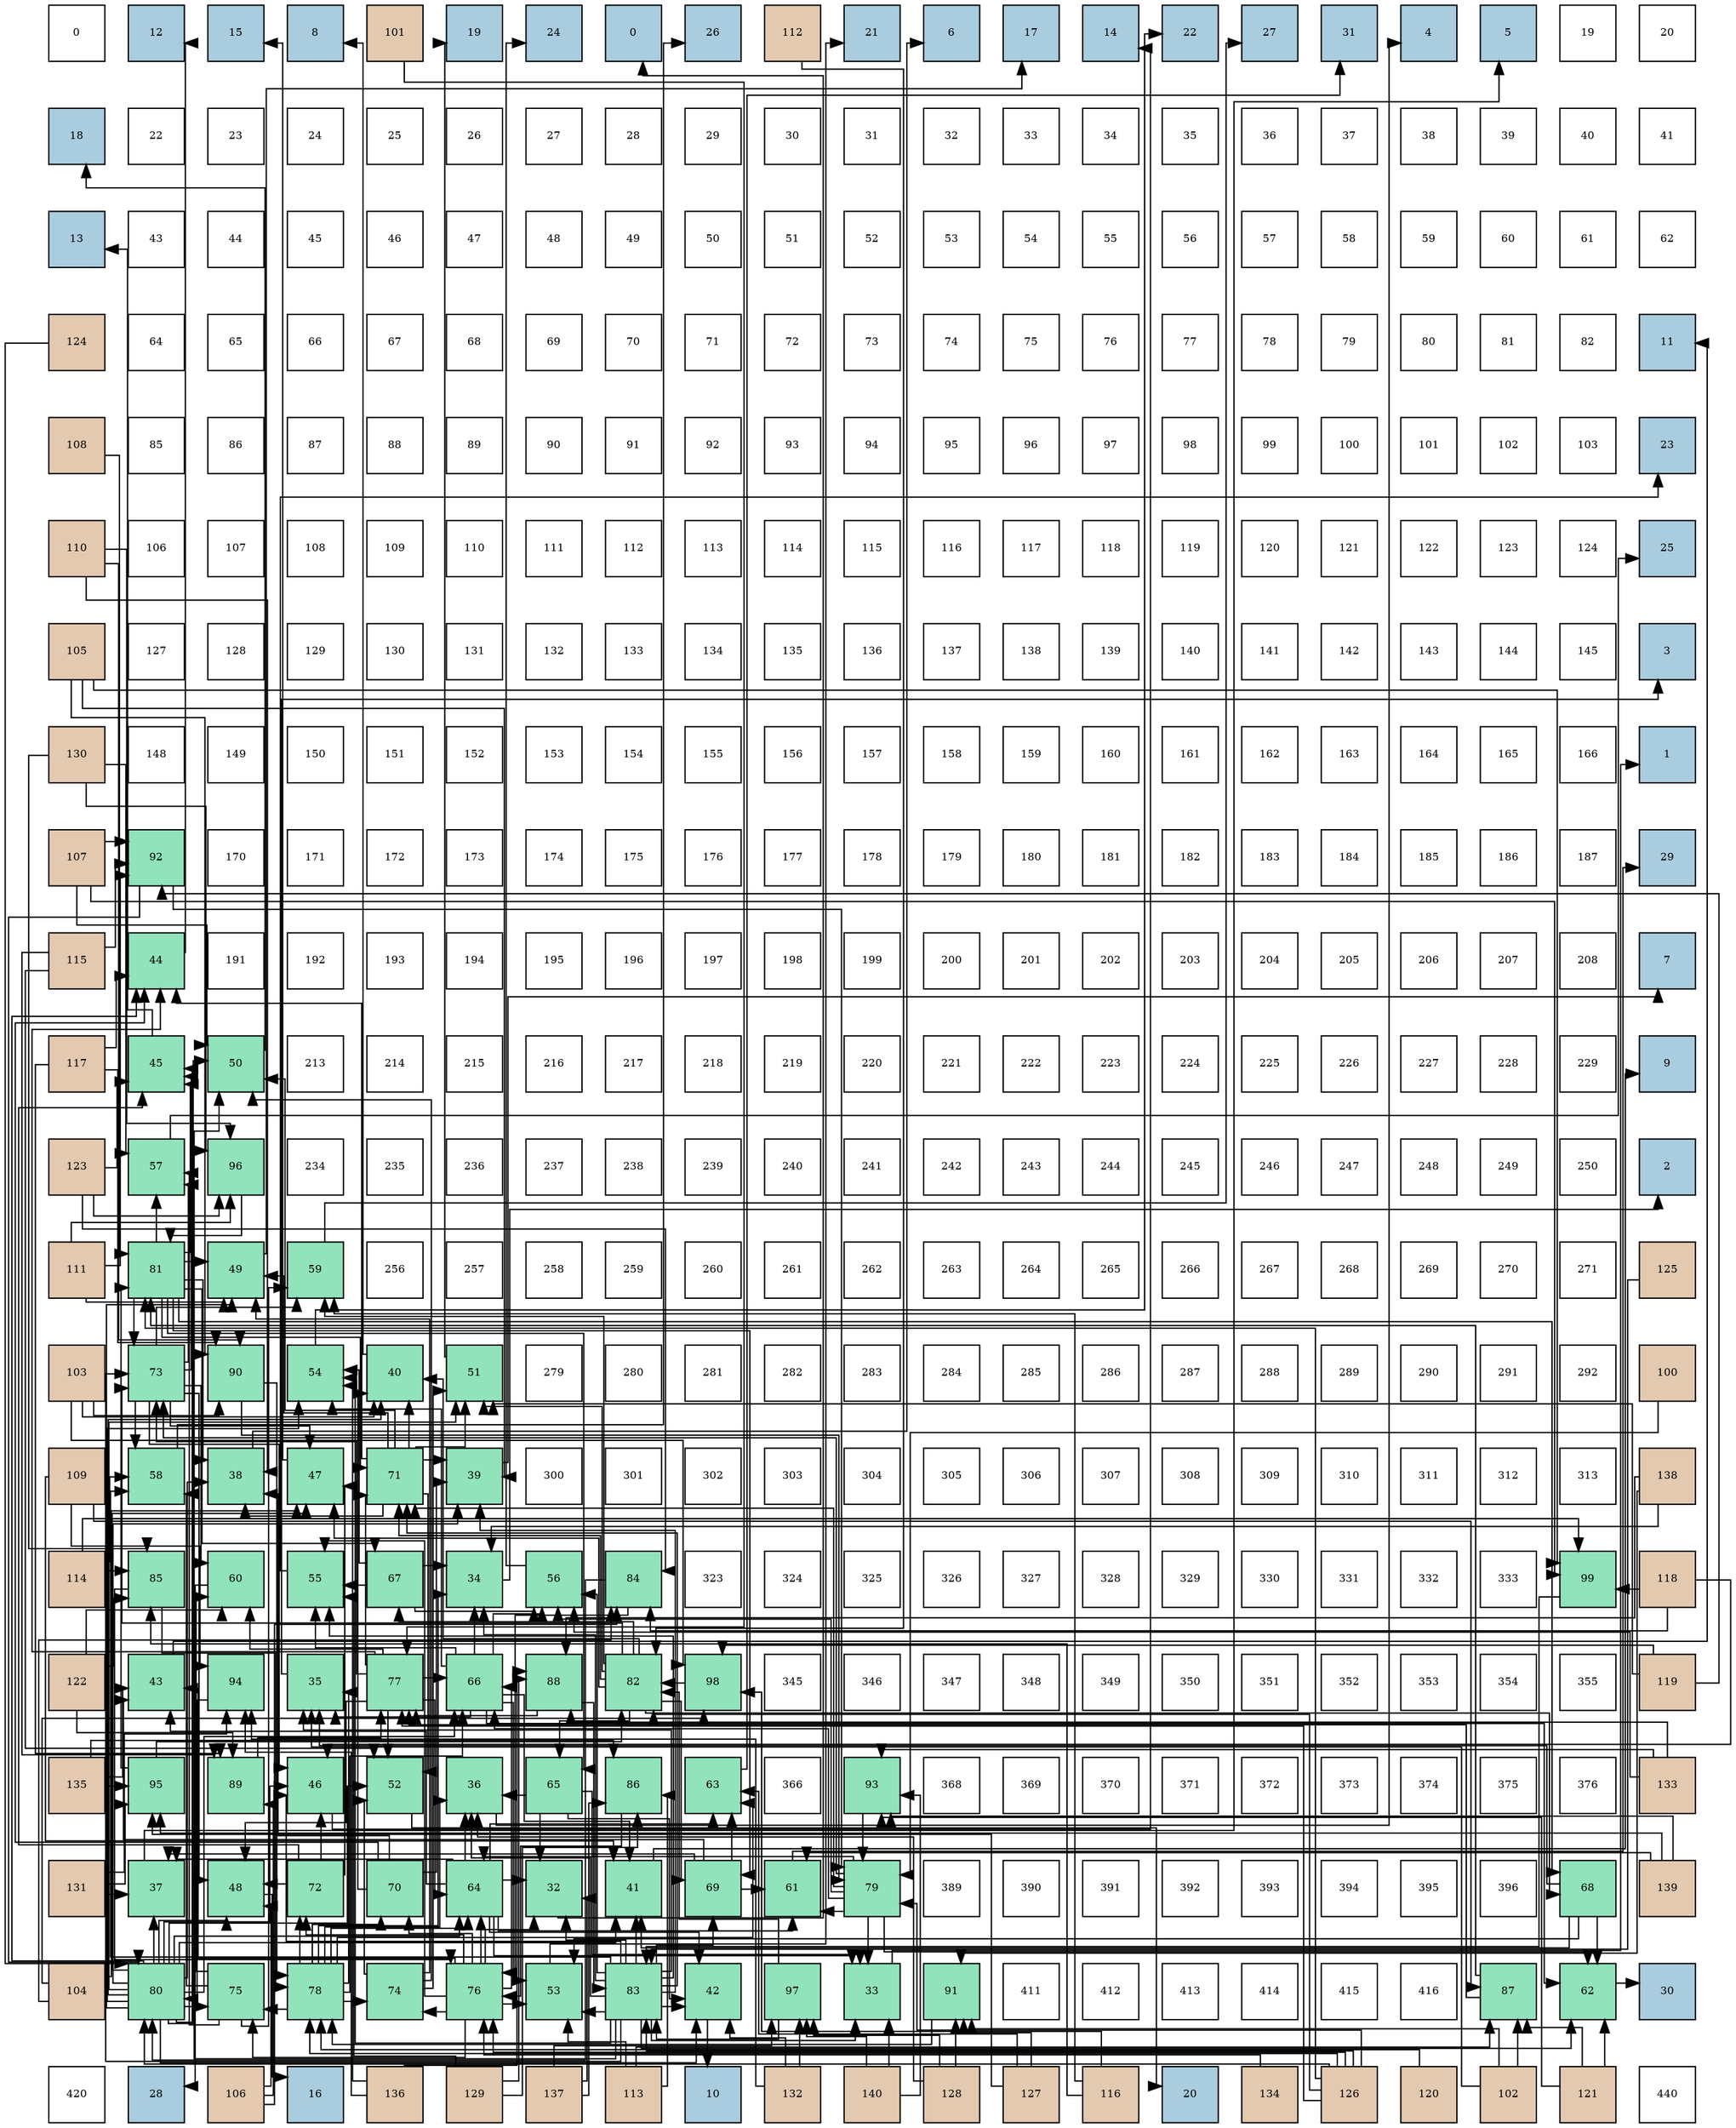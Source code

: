 digraph layout{
 rankdir=TB;
 splines=ortho;
 node [style=filled shape=square fixedsize=true width=0.6];
0[label="0", fontsize=8, fillcolor="#ffffff"];
1[label="12", fontsize=8, fillcolor="#a9ccde"];
2[label="15", fontsize=8, fillcolor="#a9ccde"];
3[label="8", fontsize=8, fillcolor="#a9ccde"];
4[label="101", fontsize=8, fillcolor="#e3c9af"];
5[label="19", fontsize=8, fillcolor="#a9ccde"];
6[label="24", fontsize=8, fillcolor="#a9ccde"];
7[label="0", fontsize=8, fillcolor="#a9ccde"];
8[label="26", fontsize=8, fillcolor="#a9ccde"];
9[label="112", fontsize=8, fillcolor="#e3c9af"];
10[label="21", fontsize=8, fillcolor="#a9ccde"];
11[label="6", fontsize=8, fillcolor="#a9ccde"];
12[label="17", fontsize=8, fillcolor="#a9ccde"];
13[label="14", fontsize=8, fillcolor="#a9ccde"];
14[label="22", fontsize=8, fillcolor="#a9ccde"];
15[label="27", fontsize=8, fillcolor="#a9ccde"];
16[label="31", fontsize=8, fillcolor="#a9ccde"];
17[label="4", fontsize=8, fillcolor="#a9ccde"];
18[label="5", fontsize=8, fillcolor="#a9ccde"];
19[label="19", fontsize=8, fillcolor="#ffffff"];
20[label="20", fontsize=8, fillcolor="#ffffff"];
21[label="18", fontsize=8, fillcolor="#a9ccde"];
22[label="22", fontsize=8, fillcolor="#ffffff"];
23[label="23", fontsize=8, fillcolor="#ffffff"];
24[label="24", fontsize=8, fillcolor="#ffffff"];
25[label="25", fontsize=8, fillcolor="#ffffff"];
26[label="26", fontsize=8, fillcolor="#ffffff"];
27[label="27", fontsize=8, fillcolor="#ffffff"];
28[label="28", fontsize=8, fillcolor="#ffffff"];
29[label="29", fontsize=8, fillcolor="#ffffff"];
30[label="30", fontsize=8, fillcolor="#ffffff"];
31[label="31", fontsize=8, fillcolor="#ffffff"];
32[label="32", fontsize=8, fillcolor="#ffffff"];
33[label="33", fontsize=8, fillcolor="#ffffff"];
34[label="34", fontsize=8, fillcolor="#ffffff"];
35[label="35", fontsize=8, fillcolor="#ffffff"];
36[label="36", fontsize=8, fillcolor="#ffffff"];
37[label="37", fontsize=8, fillcolor="#ffffff"];
38[label="38", fontsize=8, fillcolor="#ffffff"];
39[label="39", fontsize=8, fillcolor="#ffffff"];
40[label="40", fontsize=8, fillcolor="#ffffff"];
41[label="41", fontsize=8, fillcolor="#ffffff"];
42[label="13", fontsize=8, fillcolor="#a9ccde"];
43[label="43", fontsize=8, fillcolor="#ffffff"];
44[label="44", fontsize=8, fillcolor="#ffffff"];
45[label="45", fontsize=8, fillcolor="#ffffff"];
46[label="46", fontsize=8, fillcolor="#ffffff"];
47[label="47", fontsize=8, fillcolor="#ffffff"];
48[label="48", fontsize=8, fillcolor="#ffffff"];
49[label="49", fontsize=8, fillcolor="#ffffff"];
50[label="50", fontsize=8, fillcolor="#ffffff"];
51[label="51", fontsize=8, fillcolor="#ffffff"];
52[label="52", fontsize=8, fillcolor="#ffffff"];
53[label="53", fontsize=8, fillcolor="#ffffff"];
54[label="54", fontsize=8, fillcolor="#ffffff"];
55[label="55", fontsize=8, fillcolor="#ffffff"];
56[label="56", fontsize=8, fillcolor="#ffffff"];
57[label="57", fontsize=8, fillcolor="#ffffff"];
58[label="58", fontsize=8, fillcolor="#ffffff"];
59[label="59", fontsize=8, fillcolor="#ffffff"];
60[label="60", fontsize=8, fillcolor="#ffffff"];
61[label="61", fontsize=8, fillcolor="#ffffff"];
62[label="62", fontsize=8, fillcolor="#ffffff"];
63[label="124", fontsize=8, fillcolor="#e3c9af"];
64[label="64", fontsize=8, fillcolor="#ffffff"];
65[label="65", fontsize=8, fillcolor="#ffffff"];
66[label="66", fontsize=8, fillcolor="#ffffff"];
67[label="67", fontsize=8, fillcolor="#ffffff"];
68[label="68", fontsize=8, fillcolor="#ffffff"];
69[label="69", fontsize=8, fillcolor="#ffffff"];
70[label="70", fontsize=8, fillcolor="#ffffff"];
71[label="71", fontsize=8, fillcolor="#ffffff"];
72[label="72", fontsize=8, fillcolor="#ffffff"];
73[label="73", fontsize=8, fillcolor="#ffffff"];
74[label="74", fontsize=8, fillcolor="#ffffff"];
75[label="75", fontsize=8, fillcolor="#ffffff"];
76[label="76", fontsize=8, fillcolor="#ffffff"];
77[label="77", fontsize=8, fillcolor="#ffffff"];
78[label="78", fontsize=8, fillcolor="#ffffff"];
79[label="79", fontsize=8, fillcolor="#ffffff"];
80[label="80", fontsize=8, fillcolor="#ffffff"];
81[label="81", fontsize=8, fillcolor="#ffffff"];
82[label="82", fontsize=8, fillcolor="#ffffff"];
83[label="11", fontsize=8, fillcolor="#a9ccde"];
84[label="108", fontsize=8, fillcolor="#e3c9af"];
85[label="85", fontsize=8, fillcolor="#ffffff"];
86[label="86", fontsize=8, fillcolor="#ffffff"];
87[label="87", fontsize=8, fillcolor="#ffffff"];
88[label="88", fontsize=8, fillcolor="#ffffff"];
89[label="89", fontsize=8, fillcolor="#ffffff"];
90[label="90", fontsize=8, fillcolor="#ffffff"];
91[label="91", fontsize=8, fillcolor="#ffffff"];
92[label="92", fontsize=8, fillcolor="#ffffff"];
93[label="93", fontsize=8, fillcolor="#ffffff"];
94[label="94", fontsize=8, fillcolor="#ffffff"];
95[label="95", fontsize=8, fillcolor="#ffffff"];
96[label="96", fontsize=8, fillcolor="#ffffff"];
97[label="97", fontsize=8, fillcolor="#ffffff"];
98[label="98", fontsize=8, fillcolor="#ffffff"];
99[label="99", fontsize=8, fillcolor="#ffffff"];
100[label="100", fontsize=8, fillcolor="#ffffff"];
101[label="101", fontsize=8, fillcolor="#ffffff"];
102[label="102", fontsize=8, fillcolor="#ffffff"];
103[label="103", fontsize=8, fillcolor="#ffffff"];
104[label="23", fontsize=8, fillcolor="#a9ccde"];
105[label="110", fontsize=8, fillcolor="#e3c9af"];
106[label="106", fontsize=8, fillcolor="#ffffff"];
107[label="107", fontsize=8, fillcolor="#ffffff"];
108[label="108", fontsize=8, fillcolor="#ffffff"];
109[label="109", fontsize=8, fillcolor="#ffffff"];
110[label="110", fontsize=8, fillcolor="#ffffff"];
111[label="111", fontsize=8, fillcolor="#ffffff"];
112[label="112", fontsize=8, fillcolor="#ffffff"];
113[label="113", fontsize=8, fillcolor="#ffffff"];
114[label="114", fontsize=8, fillcolor="#ffffff"];
115[label="115", fontsize=8, fillcolor="#ffffff"];
116[label="116", fontsize=8, fillcolor="#ffffff"];
117[label="117", fontsize=8, fillcolor="#ffffff"];
118[label="118", fontsize=8, fillcolor="#ffffff"];
119[label="119", fontsize=8, fillcolor="#ffffff"];
120[label="120", fontsize=8, fillcolor="#ffffff"];
121[label="121", fontsize=8, fillcolor="#ffffff"];
122[label="122", fontsize=8, fillcolor="#ffffff"];
123[label="123", fontsize=8, fillcolor="#ffffff"];
124[label="124", fontsize=8, fillcolor="#ffffff"];
125[label="25", fontsize=8, fillcolor="#a9ccde"];
126[label="105", fontsize=8, fillcolor="#e3c9af"];
127[label="127", fontsize=8, fillcolor="#ffffff"];
128[label="128", fontsize=8, fillcolor="#ffffff"];
129[label="129", fontsize=8, fillcolor="#ffffff"];
130[label="130", fontsize=8, fillcolor="#ffffff"];
131[label="131", fontsize=8, fillcolor="#ffffff"];
132[label="132", fontsize=8, fillcolor="#ffffff"];
133[label="133", fontsize=8, fillcolor="#ffffff"];
134[label="134", fontsize=8, fillcolor="#ffffff"];
135[label="135", fontsize=8, fillcolor="#ffffff"];
136[label="136", fontsize=8, fillcolor="#ffffff"];
137[label="137", fontsize=8, fillcolor="#ffffff"];
138[label="138", fontsize=8, fillcolor="#ffffff"];
139[label="139", fontsize=8, fillcolor="#ffffff"];
140[label="140", fontsize=8, fillcolor="#ffffff"];
141[label="141", fontsize=8, fillcolor="#ffffff"];
142[label="142", fontsize=8, fillcolor="#ffffff"];
143[label="143", fontsize=8, fillcolor="#ffffff"];
144[label="144", fontsize=8, fillcolor="#ffffff"];
145[label="145", fontsize=8, fillcolor="#ffffff"];
146[label="3", fontsize=8, fillcolor="#a9ccde"];
147[label="130", fontsize=8, fillcolor="#e3c9af"];
148[label="148", fontsize=8, fillcolor="#ffffff"];
149[label="149", fontsize=8, fillcolor="#ffffff"];
150[label="150", fontsize=8, fillcolor="#ffffff"];
151[label="151", fontsize=8, fillcolor="#ffffff"];
152[label="152", fontsize=8, fillcolor="#ffffff"];
153[label="153", fontsize=8, fillcolor="#ffffff"];
154[label="154", fontsize=8, fillcolor="#ffffff"];
155[label="155", fontsize=8, fillcolor="#ffffff"];
156[label="156", fontsize=8, fillcolor="#ffffff"];
157[label="157", fontsize=8, fillcolor="#ffffff"];
158[label="158", fontsize=8, fillcolor="#ffffff"];
159[label="159", fontsize=8, fillcolor="#ffffff"];
160[label="160", fontsize=8, fillcolor="#ffffff"];
161[label="161", fontsize=8, fillcolor="#ffffff"];
162[label="162", fontsize=8, fillcolor="#ffffff"];
163[label="163", fontsize=8, fillcolor="#ffffff"];
164[label="164", fontsize=8, fillcolor="#ffffff"];
165[label="165", fontsize=8, fillcolor="#ffffff"];
166[label="166", fontsize=8, fillcolor="#ffffff"];
167[label="1", fontsize=8, fillcolor="#a9ccde"];
168[label="107", fontsize=8, fillcolor="#e3c9af"];
169[label="92", fontsize=8, fillcolor="#91e3bb"];
170[label="170", fontsize=8, fillcolor="#ffffff"];
171[label="171", fontsize=8, fillcolor="#ffffff"];
172[label="172", fontsize=8, fillcolor="#ffffff"];
173[label="173", fontsize=8, fillcolor="#ffffff"];
174[label="174", fontsize=8, fillcolor="#ffffff"];
175[label="175", fontsize=8, fillcolor="#ffffff"];
176[label="176", fontsize=8, fillcolor="#ffffff"];
177[label="177", fontsize=8, fillcolor="#ffffff"];
178[label="178", fontsize=8, fillcolor="#ffffff"];
179[label="179", fontsize=8, fillcolor="#ffffff"];
180[label="180", fontsize=8, fillcolor="#ffffff"];
181[label="181", fontsize=8, fillcolor="#ffffff"];
182[label="182", fontsize=8, fillcolor="#ffffff"];
183[label="183", fontsize=8, fillcolor="#ffffff"];
184[label="184", fontsize=8, fillcolor="#ffffff"];
185[label="185", fontsize=8, fillcolor="#ffffff"];
186[label="186", fontsize=8, fillcolor="#ffffff"];
187[label="187", fontsize=8, fillcolor="#ffffff"];
188[label="29", fontsize=8, fillcolor="#a9ccde"];
189[label="115", fontsize=8, fillcolor="#e3c9af"];
190[label="44", fontsize=8, fillcolor="#91e3bb"];
191[label="191", fontsize=8, fillcolor="#ffffff"];
192[label="192", fontsize=8, fillcolor="#ffffff"];
193[label="193", fontsize=8, fillcolor="#ffffff"];
194[label="194", fontsize=8, fillcolor="#ffffff"];
195[label="195", fontsize=8, fillcolor="#ffffff"];
196[label="196", fontsize=8, fillcolor="#ffffff"];
197[label="197", fontsize=8, fillcolor="#ffffff"];
198[label="198", fontsize=8, fillcolor="#ffffff"];
199[label="199", fontsize=8, fillcolor="#ffffff"];
200[label="200", fontsize=8, fillcolor="#ffffff"];
201[label="201", fontsize=8, fillcolor="#ffffff"];
202[label="202", fontsize=8, fillcolor="#ffffff"];
203[label="203", fontsize=8, fillcolor="#ffffff"];
204[label="204", fontsize=8, fillcolor="#ffffff"];
205[label="205", fontsize=8, fillcolor="#ffffff"];
206[label="206", fontsize=8, fillcolor="#ffffff"];
207[label="207", fontsize=8, fillcolor="#ffffff"];
208[label="208", fontsize=8, fillcolor="#ffffff"];
209[label="7", fontsize=8, fillcolor="#a9ccde"];
210[label="117", fontsize=8, fillcolor="#e3c9af"];
211[label="45", fontsize=8, fillcolor="#91e3bb"];
212[label="50", fontsize=8, fillcolor="#91e3bb"];
213[label="213", fontsize=8, fillcolor="#ffffff"];
214[label="214", fontsize=8, fillcolor="#ffffff"];
215[label="215", fontsize=8, fillcolor="#ffffff"];
216[label="216", fontsize=8, fillcolor="#ffffff"];
217[label="217", fontsize=8, fillcolor="#ffffff"];
218[label="218", fontsize=8, fillcolor="#ffffff"];
219[label="219", fontsize=8, fillcolor="#ffffff"];
220[label="220", fontsize=8, fillcolor="#ffffff"];
221[label="221", fontsize=8, fillcolor="#ffffff"];
222[label="222", fontsize=8, fillcolor="#ffffff"];
223[label="223", fontsize=8, fillcolor="#ffffff"];
224[label="224", fontsize=8, fillcolor="#ffffff"];
225[label="225", fontsize=8, fillcolor="#ffffff"];
226[label="226", fontsize=8, fillcolor="#ffffff"];
227[label="227", fontsize=8, fillcolor="#ffffff"];
228[label="228", fontsize=8, fillcolor="#ffffff"];
229[label="229", fontsize=8, fillcolor="#ffffff"];
230[label="9", fontsize=8, fillcolor="#a9ccde"];
231[label="123", fontsize=8, fillcolor="#e3c9af"];
232[label="57", fontsize=8, fillcolor="#91e3bb"];
233[label="96", fontsize=8, fillcolor="#91e3bb"];
234[label="234", fontsize=8, fillcolor="#ffffff"];
235[label="235", fontsize=8, fillcolor="#ffffff"];
236[label="236", fontsize=8, fillcolor="#ffffff"];
237[label="237", fontsize=8, fillcolor="#ffffff"];
238[label="238", fontsize=8, fillcolor="#ffffff"];
239[label="239", fontsize=8, fillcolor="#ffffff"];
240[label="240", fontsize=8, fillcolor="#ffffff"];
241[label="241", fontsize=8, fillcolor="#ffffff"];
242[label="242", fontsize=8, fillcolor="#ffffff"];
243[label="243", fontsize=8, fillcolor="#ffffff"];
244[label="244", fontsize=8, fillcolor="#ffffff"];
245[label="245", fontsize=8, fillcolor="#ffffff"];
246[label="246", fontsize=8, fillcolor="#ffffff"];
247[label="247", fontsize=8, fillcolor="#ffffff"];
248[label="248", fontsize=8, fillcolor="#ffffff"];
249[label="249", fontsize=8, fillcolor="#ffffff"];
250[label="250", fontsize=8, fillcolor="#ffffff"];
251[label="2", fontsize=8, fillcolor="#a9ccde"];
252[label="111", fontsize=8, fillcolor="#e3c9af"];
253[label="81", fontsize=8, fillcolor="#91e3bb"];
254[label="49", fontsize=8, fillcolor="#91e3bb"];
255[label="59", fontsize=8, fillcolor="#91e3bb"];
256[label="256", fontsize=8, fillcolor="#ffffff"];
257[label="257", fontsize=8, fillcolor="#ffffff"];
258[label="258", fontsize=8, fillcolor="#ffffff"];
259[label="259", fontsize=8, fillcolor="#ffffff"];
260[label="260", fontsize=8, fillcolor="#ffffff"];
261[label="261", fontsize=8, fillcolor="#ffffff"];
262[label="262", fontsize=8, fillcolor="#ffffff"];
263[label="263", fontsize=8, fillcolor="#ffffff"];
264[label="264", fontsize=8, fillcolor="#ffffff"];
265[label="265", fontsize=8, fillcolor="#ffffff"];
266[label="266", fontsize=8, fillcolor="#ffffff"];
267[label="267", fontsize=8, fillcolor="#ffffff"];
268[label="268", fontsize=8, fillcolor="#ffffff"];
269[label="269", fontsize=8, fillcolor="#ffffff"];
270[label="270", fontsize=8, fillcolor="#ffffff"];
271[label="271", fontsize=8, fillcolor="#ffffff"];
272[label="125", fontsize=8, fillcolor="#e3c9af"];
273[label="103", fontsize=8, fillcolor="#e3c9af"];
274[label="73", fontsize=8, fillcolor="#91e3bb"];
275[label="90", fontsize=8, fillcolor="#91e3bb"];
276[label="54", fontsize=8, fillcolor="#91e3bb"];
277[label="40", fontsize=8, fillcolor="#91e3bb"];
278[label="51", fontsize=8, fillcolor="#91e3bb"];
279[label="279", fontsize=8, fillcolor="#ffffff"];
280[label="280", fontsize=8, fillcolor="#ffffff"];
281[label="281", fontsize=8, fillcolor="#ffffff"];
282[label="282", fontsize=8, fillcolor="#ffffff"];
283[label="283", fontsize=8, fillcolor="#ffffff"];
284[label="284", fontsize=8, fillcolor="#ffffff"];
285[label="285", fontsize=8, fillcolor="#ffffff"];
286[label="286", fontsize=8, fillcolor="#ffffff"];
287[label="287", fontsize=8, fillcolor="#ffffff"];
288[label="288", fontsize=8, fillcolor="#ffffff"];
289[label="289", fontsize=8, fillcolor="#ffffff"];
290[label="290", fontsize=8, fillcolor="#ffffff"];
291[label="291", fontsize=8, fillcolor="#ffffff"];
292[label="292", fontsize=8, fillcolor="#ffffff"];
293[label="100", fontsize=8, fillcolor="#e3c9af"];
294[label="109", fontsize=8, fillcolor="#e3c9af"];
295[label="58", fontsize=8, fillcolor="#91e3bb"];
296[label="38", fontsize=8, fillcolor="#91e3bb"];
297[label="47", fontsize=8, fillcolor="#91e3bb"];
298[label="71", fontsize=8, fillcolor="#91e3bb"];
299[label="39", fontsize=8, fillcolor="#91e3bb"];
300[label="300", fontsize=8, fillcolor="#ffffff"];
301[label="301", fontsize=8, fillcolor="#ffffff"];
302[label="302", fontsize=8, fillcolor="#ffffff"];
303[label="303", fontsize=8, fillcolor="#ffffff"];
304[label="304", fontsize=8, fillcolor="#ffffff"];
305[label="305", fontsize=8, fillcolor="#ffffff"];
306[label="306", fontsize=8, fillcolor="#ffffff"];
307[label="307", fontsize=8, fillcolor="#ffffff"];
308[label="308", fontsize=8, fillcolor="#ffffff"];
309[label="309", fontsize=8, fillcolor="#ffffff"];
310[label="310", fontsize=8, fillcolor="#ffffff"];
311[label="311", fontsize=8, fillcolor="#ffffff"];
312[label="312", fontsize=8, fillcolor="#ffffff"];
313[label="313", fontsize=8, fillcolor="#ffffff"];
314[label="138", fontsize=8, fillcolor="#e3c9af"];
315[label="114", fontsize=8, fillcolor="#e3c9af"];
316[label="85", fontsize=8, fillcolor="#91e3bb"];
317[label="60", fontsize=8, fillcolor="#91e3bb"];
318[label="55", fontsize=8, fillcolor="#91e3bb"];
319[label="67", fontsize=8, fillcolor="#91e3bb"];
320[label="34", fontsize=8, fillcolor="#91e3bb"];
321[label="56", fontsize=8, fillcolor="#91e3bb"];
322[label="84", fontsize=8, fillcolor="#91e3bb"];
323[label="323", fontsize=8, fillcolor="#ffffff"];
324[label="324", fontsize=8, fillcolor="#ffffff"];
325[label="325", fontsize=8, fillcolor="#ffffff"];
326[label="326", fontsize=8, fillcolor="#ffffff"];
327[label="327", fontsize=8, fillcolor="#ffffff"];
328[label="328", fontsize=8, fillcolor="#ffffff"];
329[label="329", fontsize=8, fillcolor="#ffffff"];
330[label="330", fontsize=8, fillcolor="#ffffff"];
331[label="331", fontsize=8, fillcolor="#ffffff"];
332[label="332", fontsize=8, fillcolor="#ffffff"];
333[label="333", fontsize=8, fillcolor="#ffffff"];
334[label="99", fontsize=8, fillcolor="#91e3bb"];
335[label="118", fontsize=8, fillcolor="#e3c9af"];
336[label="122", fontsize=8, fillcolor="#e3c9af"];
337[label="43", fontsize=8, fillcolor="#91e3bb"];
338[label="94", fontsize=8, fillcolor="#91e3bb"];
339[label="35", fontsize=8, fillcolor="#91e3bb"];
340[label="77", fontsize=8, fillcolor="#91e3bb"];
341[label="66", fontsize=8, fillcolor="#91e3bb"];
342[label="88", fontsize=8, fillcolor="#91e3bb"];
343[label="82", fontsize=8, fillcolor="#91e3bb"];
344[label="98", fontsize=8, fillcolor="#91e3bb"];
345[label="345", fontsize=8, fillcolor="#ffffff"];
346[label="346", fontsize=8, fillcolor="#ffffff"];
347[label="347", fontsize=8, fillcolor="#ffffff"];
348[label="348", fontsize=8, fillcolor="#ffffff"];
349[label="349", fontsize=8, fillcolor="#ffffff"];
350[label="350", fontsize=8, fillcolor="#ffffff"];
351[label="351", fontsize=8, fillcolor="#ffffff"];
352[label="352", fontsize=8, fillcolor="#ffffff"];
353[label="353", fontsize=8, fillcolor="#ffffff"];
354[label="354", fontsize=8, fillcolor="#ffffff"];
355[label="355", fontsize=8, fillcolor="#ffffff"];
356[label="119", fontsize=8, fillcolor="#e3c9af"];
357[label="135", fontsize=8, fillcolor="#e3c9af"];
358[label="95", fontsize=8, fillcolor="#91e3bb"];
359[label="89", fontsize=8, fillcolor="#91e3bb"];
360[label="46", fontsize=8, fillcolor="#91e3bb"];
361[label="52", fontsize=8, fillcolor="#91e3bb"];
362[label="36", fontsize=8, fillcolor="#91e3bb"];
363[label="65", fontsize=8, fillcolor="#91e3bb"];
364[label="86", fontsize=8, fillcolor="#91e3bb"];
365[label="63", fontsize=8, fillcolor="#91e3bb"];
366[label="366", fontsize=8, fillcolor="#ffffff"];
367[label="93", fontsize=8, fillcolor="#91e3bb"];
368[label="368", fontsize=8, fillcolor="#ffffff"];
369[label="369", fontsize=8, fillcolor="#ffffff"];
370[label="370", fontsize=8, fillcolor="#ffffff"];
371[label="371", fontsize=8, fillcolor="#ffffff"];
372[label="372", fontsize=8, fillcolor="#ffffff"];
373[label="373", fontsize=8, fillcolor="#ffffff"];
374[label="374", fontsize=8, fillcolor="#ffffff"];
375[label="375", fontsize=8, fillcolor="#ffffff"];
376[label="376", fontsize=8, fillcolor="#ffffff"];
377[label="133", fontsize=8, fillcolor="#e3c9af"];
378[label="131", fontsize=8, fillcolor="#e3c9af"];
379[label="37", fontsize=8, fillcolor="#91e3bb"];
380[label="48", fontsize=8, fillcolor="#91e3bb"];
381[label="72", fontsize=8, fillcolor="#91e3bb"];
382[label="70", fontsize=8, fillcolor="#91e3bb"];
383[label="64", fontsize=8, fillcolor="#91e3bb"];
384[label="32", fontsize=8, fillcolor="#91e3bb"];
385[label="41", fontsize=8, fillcolor="#91e3bb"];
386[label="69", fontsize=8, fillcolor="#91e3bb"];
387[label="61", fontsize=8, fillcolor="#91e3bb"];
388[label="79", fontsize=8, fillcolor="#91e3bb"];
389[label="389", fontsize=8, fillcolor="#ffffff"];
390[label="390", fontsize=8, fillcolor="#ffffff"];
391[label="391", fontsize=8, fillcolor="#ffffff"];
392[label="392", fontsize=8, fillcolor="#ffffff"];
393[label="393", fontsize=8, fillcolor="#ffffff"];
394[label="394", fontsize=8, fillcolor="#ffffff"];
395[label="395", fontsize=8, fillcolor="#ffffff"];
396[label="396", fontsize=8, fillcolor="#ffffff"];
397[label="68", fontsize=8, fillcolor="#91e3bb"];
398[label="139", fontsize=8, fillcolor="#e3c9af"];
399[label="104", fontsize=8, fillcolor="#e3c9af"];
400[label="80", fontsize=8, fillcolor="#91e3bb"];
401[label="75", fontsize=8, fillcolor="#91e3bb"];
402[label="78", fontsize=8, fillcolor="#91e3bb"];
403[label="74", fontsize=8, fillcolor="#91e3bb"];
404[label="76", fontsize=8, fillcolor="#91e3bb"];
405[label="53", fontsize=8, fillcolor="#91e3bb"];
406[label="83", fontsize=8, fillcolor="#91e3bb"];
407[label="42", fontsize=8, fillcolor="#91e3bb"];
408[label="97", fontsize=8, fillcolor="#91e3bb"];
409[label="33", fontsize=8, fillcolor="#91e3bb"];
410[label="91", fontsize=8, fillcolor="#91e3bb"];
411[label="411", fontsize=8, fillcolor="#ffffff"];
412[label="412", fontsize=8, fillcolor="#ffffff"];
413[label="413", fontsize=8, fillcolor="#ffffff"];
414[label="414", fontsize=8, fillcolor="#ffffff"];
415[label="415", fontsize=8, fillcolor="#ffffff"];
416[label="416", fontsize=8, fillcolor="#ffffff"];
417[label="87", fontsize=8, fillcolor="#91e3bb"];
418[label="62", fontsize=8, fillcolor="#91e3bb"];
419[label="30", fontsize=8, fillcolor="#a9ccde"];
420[label="420", fontsize=8, fillcolor="#ffffff"];
421[label="28", fontsize=8, fillcolor="#a9ccde"];
422[label="106", fontsize=8, fillcolor="#e3c9af"];
423[label="16", fontsize=8, fillcolor="#a9ccde"];
424[label="136", fontsize=8, fillcolor="#e3c9af"];
425[label="129", fontsize=8, fillcolor="#e3c9af"];
426[label="137", fontsize=8, fillcolor="#e3c9af"];
427[label="113", fontsize=8, fillcolor="#e3c9af"];
428[label="10", fontsize=8, fillcolor="#a9ccde"];
429[label="132", fontsize=8, fillcolor="#e3c9af"];
430[label="140", fontsize=8, fillcolor="#e3c9af"];
431[label="128", fontsize=8, fillcolor="#e3c9af"];
432[label="127", fontsize=8, fillcolor="#e3c9af"];
433[label="116", fontsize=8, fillcolor="#e3c9af"];
434[label="20", fontsize=8, fillcolor="#a9ccde"];
435[label="134", fontsize=8, fillcolor="#e3c9af"];
436[label="126", fontsize=8, fillcolor="#e3c9af"];
437[label="120", fontsize=8, fillcolor="#e3c9af"];
438[label="102", fontsize=8, fillcolor="#e3c9af"];
439[label="121", fontsize=8, fillcolor="#e3c9af"];
440[label="440", fontsize=8, fillcolor="#ffffff"];
edge [constraint=false, style=vis];384 -> 7;
409 -> 167;
320 -> 251;
339 -> 146;
362 -> 17;
379 -> 18;
296 -> 11;
299 -> 209;
277 -> 3;
385 -> 230;
407 -> 428;
337 -> 83;
190 -> 1;
211 -> 42;
360 -> 13;
297 -> 2;
380 -> 423;
254 -> 12;
212 -> 21;
278 -> 5;
361 -> 434;
405 -> 10;
276 -> 14;
318 -> 104;
321 -> 6;
232 -> 125;
295 -> 8;
255 -> 15;
317 -> 421;
387 -> 188;
418 -> 419;
365 -> 16;
383 -> 384;
383 -> 409;
383 -> 362;
383 -> 379;
383 -> 407;
383 -> 337;
383 -> 387;
383 -> 365;
363 -> 384;
363 -> 409;
363 -> 362;
363 -> 407;
341 -> 320;
341 -> 339;
341 -> 385;
341 -> 405;
341 -> 276;
341 -> 318;
341 -> 321;
341 -> 418;
319 -> 320;
319 -> 276;
319 -> 318;
319 -> 321;
397 -> 339;
397 -> 385;
397 -> 405;
397 -> 418;
386 -> 379;
386 -> 337;
386 -> 387;
386 -> 365;
382 -> 296;
382 -> 299;
382 -> 277;
382 -> 190;
298 -> 296;
298 -> 299;
298 -> 277;
298 -> 190;
298 -> 254;
298 -> 212;
298 -> 278;
298 -> 361;
381 -> 211;
381 -> 360;
381 -> 297;
381 -> 380;
274 -> 211;
274 -> 360;
274 -> 297;
274 -> 380;
274 -> 232;
274 -> 295;
274 -> 255;
274 -> 317;
403 -> 254;
403 -> 212;
403 -> 278;
403 -> 361;
401 -> 232;
401 -> 295;
401 -> 255;
401 -> 317;
404 -> 384;
404 -> 337;
404 -> 405;
404 -> 318;
404 -> 383;
404 -> 341;
404 -> 382;
404 -> 381;
404 -> 403;
404 -> 401;
340 -> 190;
340 -> 380;
340 -> 361;
340 -> 317;
340 -> 383;
340 -> 341;
340 -> 298;
340 -> 274;
402 -> 320;
402 -> 339;
402 -> 362;
402 -> 365;
402 -> 383;
402 -> 341;
402 -> 382;
402 -> 381;
402 -> 403;
402 -> 401;
388 -> 409;
388 -> 321;
388 -> 387;
388 -> 418;
388 -> 383;
388 -> 341;
388 -> 298;
388 -> 274;
400 -> 379;
400 -> 296;
400 -> 299;
400 -> 277;
400 -> 385;
400 -> 407;
400 -> 190;
400 -> 211;
400 -> 360;
400 -> 297;
400 -> 380;
400 -> 254;
400 -> 212;
400 -> 278;
400 -> 361;
400 -> 276;
400 -> 383;
400 -> 341;
400 -> 401;
253 -> 296;
253 -> 211;
253 -> 254;
253 -> 232;
253 -> 363;
253 -> 319;
253 -> 397;
253 -> 386;
253 -> 298;
253 -> 274;
343 -> 277;
343 -> 297;
343 -> 278;
343 -> 255;
343 -> 363;
343 -> 319;
343 -> 397;
343 -> 386;
343 -> 298;
343 -> 274;
406 -> 384;
406 -> 409;
406 -> 320;
406 -> 339;
406 -> 362;
406 -> 299;
406 -> 385;
406 -> 407;
406 -> 360;
406 -> 212;
406 -> 405;
406 -> 276;
406 -> 318;
406 -> 321;
406 -> 295;
406 -> 418;
406 -> 386;
406 -> 298;
406 -> 274;
322 -> 404;
322 -> 400;
316 -> 404;
316 -> 402;
364 -> 404;
417 -> 340;
417 -> 253;
342 -> 340;
342 -> 406;
359 -> 340;
275 -> 402;
275 -> 388;
410 -> 402;
169 -> 388;
169 -> 400;
367 -> 388;
338 -> 400;
358 -> 253;
358 -> 343;
233 -> 253;
408 -> 343;
408 -> 406;
344 -> 343;
334 -> 406;
293 -> 388;
4 -> 340;
438 -> 339;
438 -> 417;
438 -> 410;
273 -> 277;
273 -> 275;
273 -> 344;
399 -> 297;
399 -> 322;
399 -> 344;
126 -> 299;
126 -> 275;
126 -> 334;
422 -> 380;
422 -> 322;
422 -> 359;
168 -> 212;
168 -> 169;
168 -> 334;
84 -> 253;
294 -> 385;
294 -> 417;
294 -> 338;
105 -> 296;
105 -> 275;
105 -> 233;
252 -> 254;
252 -> 169;
252 -> 233;
9 -> 343;
427 -> 405;
427 -> 364;
427 -> 417;
315 -> 295;
315 -> 316;
315 -> 334;
189 -> 361;
189 -> 359;
189 -> 169;
433 -> 255;
433 -> 316;
433 -> 344;
210 -> 190;
210 -> 359;
210 -> 275;
335 -> 360;
335 -> 322;
335 -> 334;
356 -> 278;
356 -> 169;
356 -> 344;
437 -> 402;
439 -> 418;
439 -> 417;
439 -> 367;
336 -> 317;
336 -> 316;
336 -> 359;
231 -> 211;
231 -> 322;
231 -> 233;
63 -> 400;
272 -> 406;
436 -> 404;
436 -> 340;
436 -> 402;
436 -> 388;
436 -> 400;
436 -> 253;
436 -> 343;
436 -> 406;
432 -> 365;
432 -> 410;
432 -> 358;
431 -> 362;
431 -> 410;
431 -> 408;
425 -> 318;
425 -> 364;
425 -> 342;
147 -> 232;
147 -> 316;
147 -> 233;
378 -> 379;
378 -> 338;
378 -> 358;
429 -> 407;
429 -> 338;
429 -> 408;
377 -> 321;
377 -> 342;
377 -> 367;
435 -> 404;
357 -> 337;
357 -> 364;
357 -> 358;
424 -> 276;
424 -> 342;
424 -> 338;
426 -> 384;
426 -> 364;
426 -> 408;
314 -> 320;
314 -> 342;
314 -> 410;
398 -> 387;
398 -> 367;
398 -> 358;
430 -> 409;
430 -> 367;
430 -> 408;
edge [constraint=true, style=invis];
0 -> 21 -> 42 -> 63 -> 84 -> 105 -> 126 -> 147 -> 168 -> 189 -> 210 -> 231 -> 252 -> 273 -> 294 -> 315 -> 336 -> 357 -> 378 -> 399 -> 420;
1 -> 22 -> 43 -> 64 -> 85 -> 106 -> 127 -> 148 -> 169 -> 190 -> 211 -> 232 -> 253 -> 274 -> 295 -> 316 -> 337 -> 358 -> 379 -> 400 -> 421;
2 -> 23 -> 44 -> 65 -> 86 -> 107 -> 128 -> 149 -> 170 -> 191 -> 212 -> 233 -> 254 -> 275 -> 296 -> 317 -> 338 -> 359 -> 380 -> 401 -> 422;
3 -> 24 -> 45 -> 66 -> 87 -> 108 -> 129 -> 150 -> 171 -> 192 -> 213 -> 234 -> 255 -> 276 -> 297 -> 318 -> 339 -> 360 -> 381 -> 402 -> 423;
4 -> 25 -> 46 -> 67 -> 88 -> 109 -> 130 -> 151 -> 172 -> 193 -> 214 -> 235 -> 256 -> 277 -> 298 -> 319 -> 340 -> 361 -> 382 -> 403 -> 424;
5 -> 26 -> 47 -> 68 -> 89 -> 110 -> 131 -> 152 -> 173 -> 194 -> 215 -> 236 -> 257 -> 278 -> 299 -> 320 -> 341 -> 362 -> 383 -> 404 -> 425;
6 -> 27 -> 48 -> 69 -> 90 -> 111 -> 132 -> 153 -> 174 -> 195 -> 216 -> 237 -> 258 -> 279 -> 300 -> 321 -> 342 -> 363 -> 384 -> 405 -> 426;
7 -> 28 -> 49 -> 70 -> 91 -> 112 -> 133 -> 154 -> 175 -> 196 -> 217 -> 238 -> 259 -> 280 -> 301 -> 322 -> 343 -> 364 -> 385 -> 406 -> 427;
8 -> 29 -> 50 -> 71 -> 92 -> 113 -> 134 -> 155 -> 176 -> 197 -> 218 -> 239 -> 260 -> 281 -> 302 -> 323 -> 344 -> 365 -> 386 -> 407 -> 428;
9 -> 30 -> 51 -> 72 -> 93 -> 114 -> 135 -> 156 -> 177 -> 198 -> 219 -> 240 -> 261 -> 282 -> 303 -> 324 -> 345 -> 366 -> 387 -> 408 -> 429;
10 -> 31 -> 52 -> 73 -> 94 -> 115 -> 136 -> 157 -> 178 -> 199 -> 220 -> 241 -> 262 -> 283 -> 304 -> 325 -> 346 -> 367 -> 388 -> 409 -> 430;
11 -> 32 -> 53 -> 74 -> 95 -> 116 -> 137 -> 158 -> 179 -> 200 -> 221 -> 242 -> 263 -> 284 -> 305 -> 326 -> 347 -> 368 -> 389 -> 410 -> 431;
12 -> 33 -> 54 -> 75 -> 96 -> 117 -> 138 -> 159 -> 180 -> 201 -> 222 -> 243 -> 264 -> 285 -> 306 -> 327 -> 348 -> 369 -> 390 -> 411 -> 432;
13 -> 34 -> 55 -> 76 -> 97 -> 118 -> 139 -> 160 -> 181 -> 202 -> 223 -> 244 -> 265 -> 286 -> 307 -> 328 -> 349 -> 370 -> 391 -> 412 -> 433;
14 -> 35 -> 56 -> 77 -> 98 -> 119 -> 140 -> 161 -> 182 -> 203 -> 224 -> 245 -> 266 -> 287 -> 308 -> 329 -> 350 -> 371 -> 392 -> 413 -> 434;
15 -> 36 -> 57 -> 78 -> 99 -> 120 -> 141 -> 162 -> 183 -> 204 -> 225 -> 246 -> 267 -> 288 -> 309 -> 330 -> 351 -> 372 -> 393 -> 414 -> 435;
16 -> 37 -> 58 -> 79 -> 100 -> 121 -> 142 -> 163 -> 184 -> 205 -> 226 -> 247 -> 268 -> 289 -> 310 -> 331 -> 352 -> 373 -> 394 -> 415 -> 436;
17 -> 38 -> 59 -> 80 -> 101 -> 122 -> 143 -> 164 -> 185 -> 206 -> 227 -> 248 -> 269 -> 290 -> 311 -> 332 -> 353 -> 374 -> 395 -> 416 -> 437;
18 -> 39 -> 60 -> 81 -> 102 -> 123 -> 144 -> 165 -> 186 -> 207 -> 228 -> 249 -> 270 -> 291 -> 312 -> 333 -> 354 -> 375 -> 396 -> 417 -> 438;
19 -> 40 -> 61 -> 82 -> 103 -> 124 -> 145 -> 166 -> 187 -> 208 -> 229 -> 250 -> 271 -> 292 -> 313 -> 334 -> 355 -> 376 -> 397 -> 418 -> 439;
20 -> 41 -> 62 -> 83 -> 104 -> 125 -> 146 -> 167 -> 188 -> 209 -> 230 -> 251 -> 272 -> 293 -> 314 -> 335 -> 356 -> 377 -> 398 -> 419 -> 440;
rank = same {0 -> 1 -> 2 -> 3 -> 4 -> 5 -> 6 -> 7 -> 8 -> 9 -> 10 -> 11 -> 12 -> 13 -> 14 -> 15 -> 16 -> 17 -> 18 -> 19 -> 20};
rank = same {21 -> 22 -> 23 -> 24 -> 25 -> 26 -> 27 -> 28 -> 29 -> 30 -> 31 -> 32 -> 33 -> 34 -> 35 -> 36 -> 37 -> 38 -> 39 -> 40 -> 41};
rank = same {42 -> 43 -> 44 -> 45 -> 46 -> 47 -> 48 -> 49 -> 50 -> 51 -> 52 -> 53 -> 54 -> 55 -> 56 -> 57 -> 58 -> 59 -> 60 -> 61 -> 62};
rank = same {63 -> 64 -> 65 -> 66 -> 67 -> 68 -> 69 -> 70 -> 71 -> 72 -> 73 -> 74 -> 75 -> 76 -> 77 -> 78 -> 79 -> 80 -> 81 -> 82 -> 83};
rank = same {84 -> 85 -> 86 -> 87 -> 88 -> 89 -> 90 -> 91 -> 92 -> 93 -> 94 -> 95 -> 96 -> 97 -> 98 -> 99 -> 100 -> 101 -> 102 -> 103 -> 104};
rank = same {105 -> 106 -> 107 -> 108 -> 109 -> 110 -> 111 -> 112 -> 113 -> 114 -> 115 -> 116 -> 117 -> 118 -> 119 -> 120 -> 121 -> 122 -> 123 -> 124 -> 125};
rank = same {126 -> 127 -> 128 -> 129 -> 130 -> 131 -> 132 -> 133 -> 134 -> 135 -> 136 -> 137 -> 138 -> 139 -> 140 -> 141 -> 142 -> 143 -> 144 -> 145 -> 146};
rank = same {147 -> 148 -> 149 -> 150 -> 151 -> 152 -> 153 -> 154 -> 155 -> 156 -> 157 -> 158 -> 159 -> 160 -> 161 -> 162 -> 163 -> 164 -> 165 -> 166 -> 167};
rank = same {168 -> 169 -> 170 -> 171 -> 172 -> 173 -> 174 -> 175 -> 176 -> 177 -> 178 -> 179 -> 180 -> 181 -> 182 -> 183 -> 184 -> 185 -> 186 -> 187 -> 188};
rank = same {189 -> 190 -> 191 -> 192 -> 193 -> 194 -> 195 -> 196 -> 197 -> 198 -> 199 -> 200 -> 201 -> 202 -> 203 -> 204 -> 205 -> 206 -> 207 -> 208 -> 209};
rank = same {210 -> 211 -> 212 -> 213 -> 214 -> 215 -> 216 -> 217 -> 218 -> 219 -> 220 -> 221 -> 222 -> 223 -> 224 -> 225 -> 226 -> 227 -> 228 -> 229 -> 230};
rank = same {231 -> 232 -> 233 -> 234 -> 235 -> 236 -> 237 -> 238 -> 239 -> 240 -> 241 -> 242 -> 243 -> 244 -> 245 -> 246 -> 247 -> 248 -> 249 -> 250 -> 251};
rank = same {252 -> 253 -> 254 -> 255 -> 256 -> 257 -> 258 -> 259 -> 260 -> 261 -> 262 -> 263 -> 264 -> 265 -> 266 -> 267 -> 268 -> 269 -> 270 -> 271 -> 272};
rank = same {273 -> 274 -> 275 -> 276 -> 277 -> 278 -> 279 -> 280 -> 281 -> 282 -> 283 -> 284 -> 285 -> 286 -> 287 -> 288 -> 289 -> 290 -> 291 -> 292 -> 293};
rank = same {294 -> 295 -> 296 -> 297 -> 298 -> 299 -> 300 -> 301 -> 302 -> 303 -> 304 -> 305 -> 306 -> 307 -> 308 -> 309 -> 310 -> 311 -> 312 -> 313 -> 314};
rank = same {315 -> 316 -> 317 -> 318 -> 319 -> 320 -> 321 -> 322 -> 323 -> 324 -> 325 -> 326 -> 327 -> 328 -> 329 -> 330 -> 331 -> 332 -> 333 -> 334 -> 335};
rank = same {336 -> 337 -> 338 -> 339 -> 340 -> 341 -> 342 -> 343 -> 344 -> 345 -> 346 -> 347 -> 348 -> 349 -> 350 -> 351 -> 352 -> 353 -> 354 -> 355 -> 356};
rank = same {357 -> 358 -> 359 -> 360 -> 361 -> 362 -> 363 -> 364 -> 365 -> 366 -> 367 -> 368 -> 369 -> 370 -> 371 -> 372 -> 373 -> 374 -> 375 -> 376 -> 377};
rank = same {378 -> 379 -> 380 -> 381 -> 382 -> 383 -> 384 -> 385 -> 386 -> 387 -> 388 -> 389 -> 390 -> 391 -> 392 -> 393 -> 394 -> 395 -> 396 -> 397 -> 398};
rank = same {399 -> 400 -> 401 -> 402 -> 403 -> 404 -> 405 -> 406 -> 407 -> 408 -> 409 -> 410 -> 411 -> 412 -> 413 -> 414 -> 415 -> 416 -> 417 -> 418 -> 419};
rank = same {420 -> 421 -> 422 -> 423 -> 424 -> 425 -> 426 -> 427 -> 428 -> 429 -> 430 -> 431 -> 432 -> 433 -> 434 -> 435 -> 436 -> 437 -> 438 -> 439 -> 440};
}